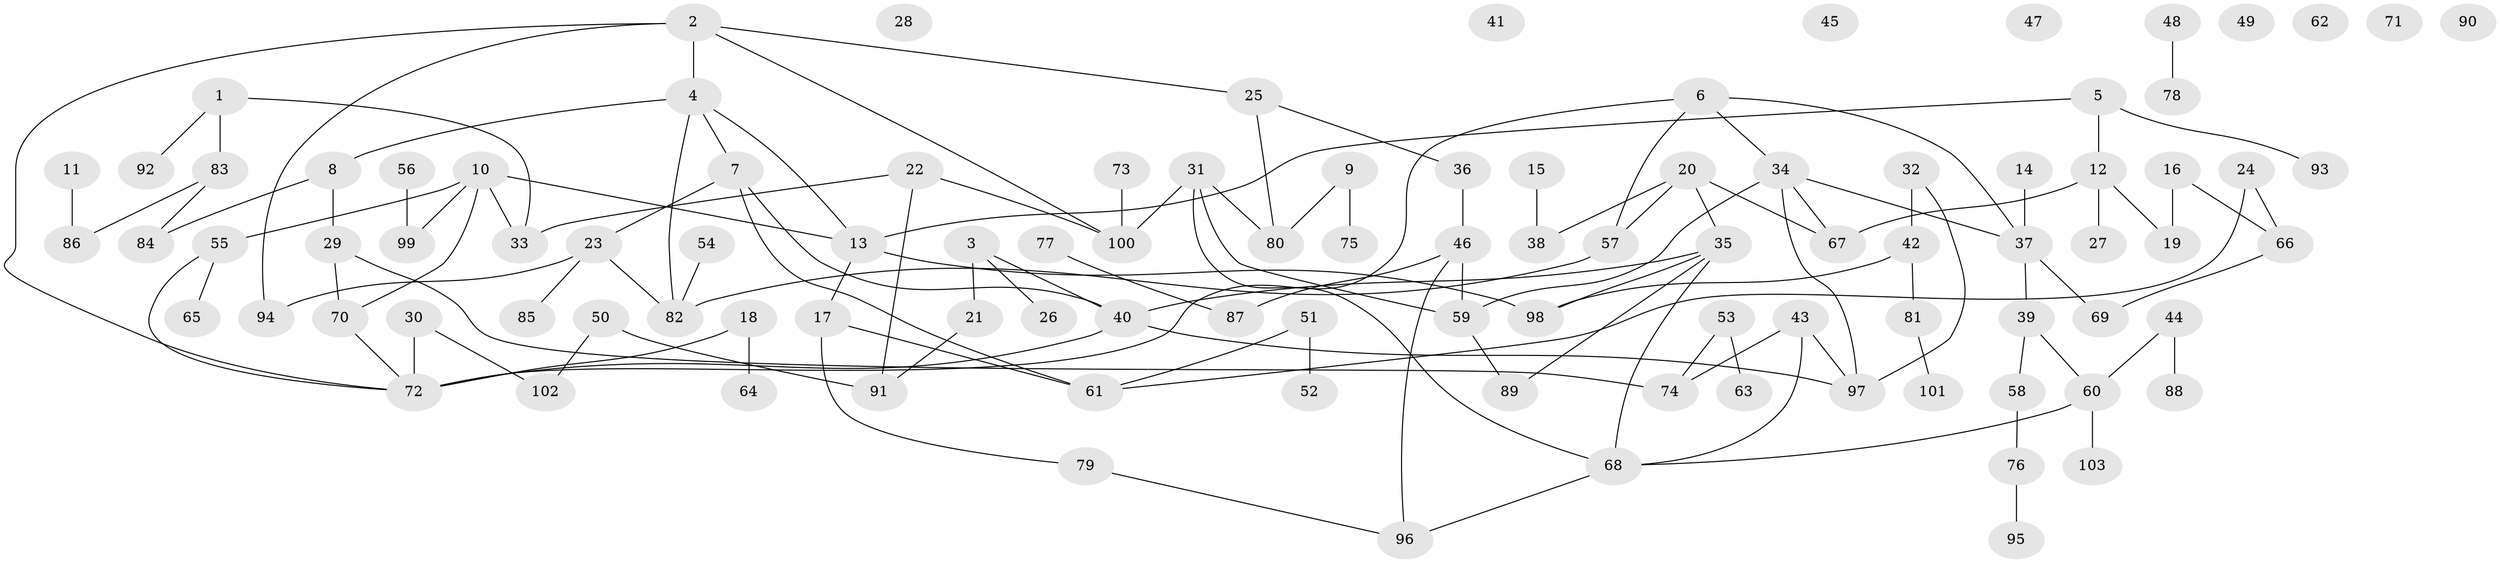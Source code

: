 // Generated by graph-tools (version 1.1) at 2025/12/03/09/25 04:12:54]
// undirected, 103 vertices, 124 edges
graph export_dot {
graph [start="1"]
  node [color=gray90,style=filled];
  1;
  2;
  3;
  4;
  5;
  6;
  7;
  8;
  9;
  10;
  11;
  12;
  13;
  14;
  15;
  16;
  17;
  18;
  19;
  20;
  21;
  22;
  23;
  24;
  25;
  26;
  27;
  28;
  29;
  30;
  31;
  32;
  33;
  34;
  35;
  36;
  37;
  38;
  39;
  40;
  41;
  42;
  43;
  44;
  45;
  46;
  47;
  48;
  49;
  50;
  51;
  52;
  53;
  54;
  55;
  56;
  57;
  58;
  59;
  60;
  61;
  62;
  63;
  64;
  65;
  66;
  67;
  68;
  69;
  70;
  71;
  72;
  73;
  74;
  75;
  76;
  77;
  78;
  79;
  80;
  81;
  82;
  83;
  84;
  85;
  86;
  87;
  88;
  89;
  90;
  91;
  92;
  93;
  94;
  95;
  96;
  97;
  98;
  99;
  100;
  101;
  102;
  103;
  1 -- 33;
  1 -- 83;
  1 -- 92;
  2 -- 4;
  2 -- 25;
  2 -- 72;
  2 -- 94;
  2 -- 100;
  3 -- 21;
  3 -- 26;
  3 -- 40;
  4 -- 7;
  4 -- 8;
  4 -- 13;
  4 -- 82;
  5 -- 12;
  5 -- 13;
  5 -- 93;
  6 -- 34;
  6 -- 37;
  6 -- 57;
  6 -- 72;
  7 -- 23;
  7 -- 40;
  7 -- 61;
  8 -- 29;
  8 -- 84;
  9 -- 75;
  9 -- 80;
  10 -- 13;
  10 -- 33;
  10 -- 55;
  10 -- 70;
  10 -- 99;
  11 -- 86;
  12 -- 19;
  12 -- 27;
  12 -- 67;
  13 -- 17;
  13 -- 98;
  14 -- 37;
  15 -- 38;
  16 -- 19;
  16 -- 66;
  17 -- 61;
  17 -- 79;
  18 -- 64;
  18 -- 72;
  20 -- 35;
  20 -- 38;
  20 -- 57;
  20 -- 67;
  21 -- 91;
  22 -- 33;
  22 -- 91;
  22 -- 100;
  23 -- 82;
  23 -- 85;
  23 -- 94;
  24 -- 61;
  24 -- 66;
  25 -- 36;
  25 -- 80;
  29 -- 70;
  29 -- 74;
  30 -- 72;
  30 -- 102;
  31 -- 59;
  31 -- 68;
  31 -- 80;
  31 -- 100;
  32 -- 42;
  32 -- 97;
  34 -- 37;
  34 -- 59;
  34 -- 67;
  34 -- 97;
  35 -- 40;
  35 -- 68;
  35 -- 89;
  35 -- 98;
  36 -- 46;
  37 -- 39;
  37 -- 69;
  39 -- 58;
  39 -- 60;
  40 -- 72;
  40 -- 97;
  42 -- 81;
  42 -- 98;
  43 -- 68;
  43 -- 74;
  43 -- 97;
  44 -- 60;
  44 -- 88;
  46 -- 59;
  46 -- 87;
  46 -- 96;
  48 -- 78;
  50 -- 91;
  50 -- 102;
  51 -- 52;
  51 -- 61;
  53 -- 63;
  53 -- 74;
  54 -- 82;
  55 -- 65;
  55 -- 72;
  56 -- 99;
  57 -- 82;
  58 -- 76;
  59 -- 89;
  60 -- 68;
  60 -- 103;
  66 -- 69;
  68 -- 96;
  70 -- 72;
  73 -- 100;
  76 -- 95;
  77 -- 87;
  79 -- 96;
  81 -- 101;
  83 -- 84;
  83 -- 86;
}
